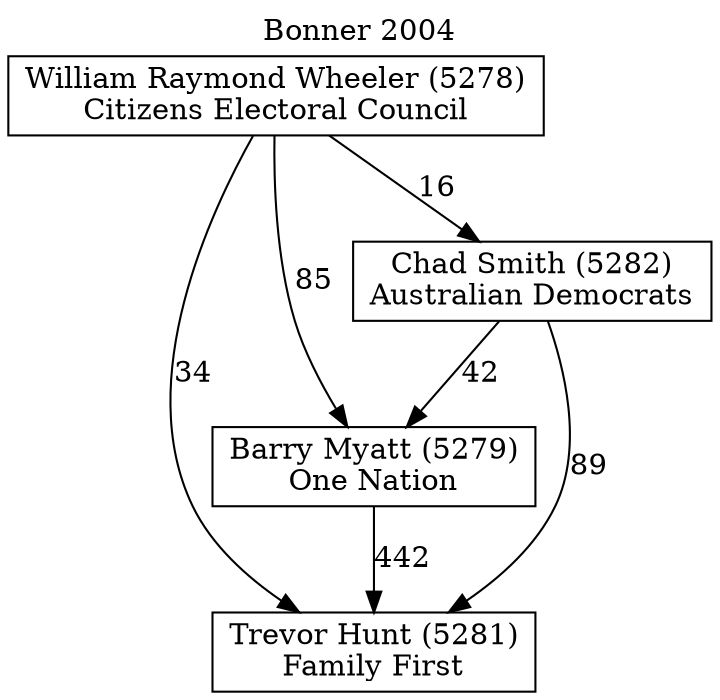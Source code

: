 // House preference flow
digraph "Trevor Hunt (5281)_Bonner_2004" {
	graph [label="Bonner 2004" labelloc=t mclimit=10]
	node [shape=box]
	"Trevor Hunt (5281)" [label="Trevor Hunt (5281)
Family First"]
	"Barry Myatt (5279)" [label="Barry Myatt (5279)
One Nation"]
	"Chad Smith (5282)" [label="Chad Smith (5282)
Australian Democrats"]
	"William Raymond Wheeler (5278)" [label="William Raymond Wheeler (5278)
Citizens Electoral Council"]
	"Barry Myatt (5279)" -> "Trevor Hunt (5281)" [label=442]
	"Chad Smith (5282)" -> "Barry Myatt (5279)" [label=42]
	"William Raymond Wheeler (5278)" -> "Chad Smith (5282)" [label=16]
	"Chad Smith (5282)" -> "Trevor Hunt (5281)" [label=89]
	"William Raymond Wheeler (5278)" -> "Trevor Hunt (5281)" [label=34]
	"William Raymond Wheeler (5278)" -> "Barry Myatt (5279)" [label=85]
}
